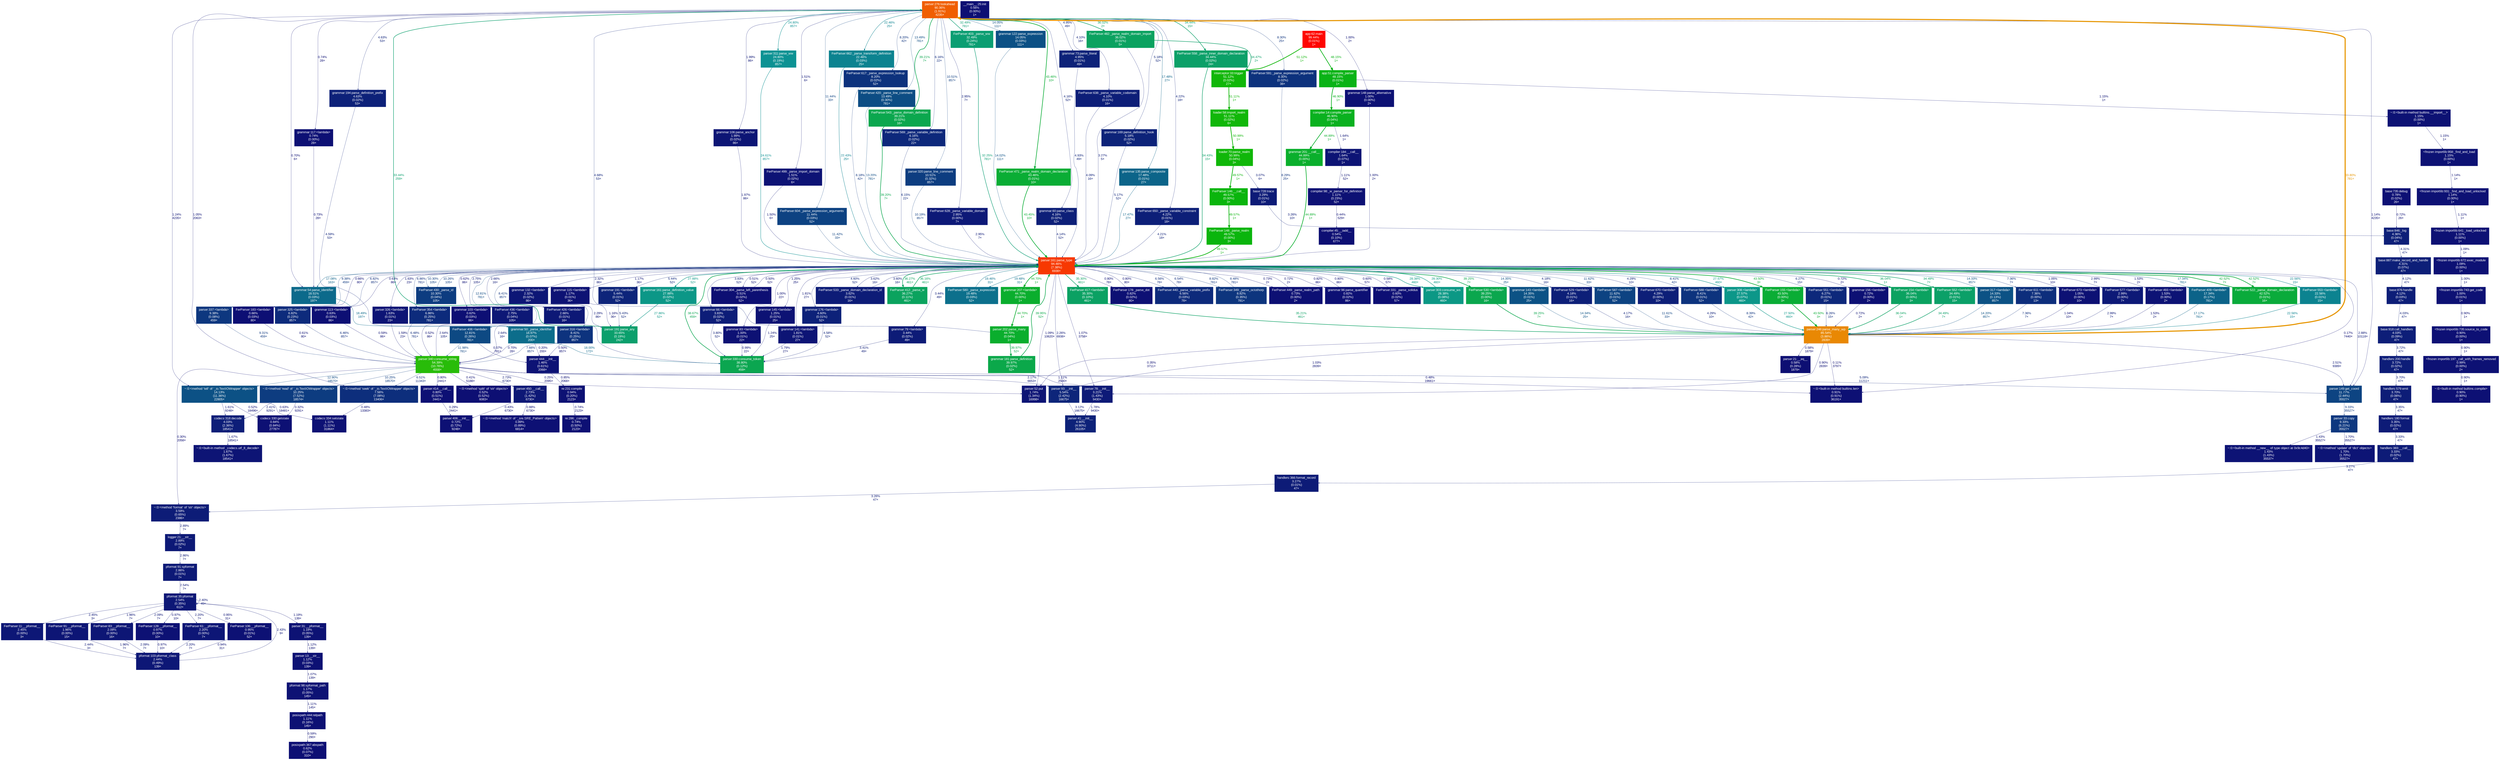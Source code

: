 digraph {
	graph [fontname=Arial, nodesep=0.125, ranksep=0.25];
	node [fontcolor=white, fontname=Arial, height=0, shape=box, style=filled, width=0];
	edge [fontname=Arial];
	13 [color="#f05e02", fontcolor="#ffffff", fontsize="10.00", label="parser:276:lookahead\n90.36%\n(1.91%)\n4235×", tooltip="/home/guillaume-taillon/git/carbonsteel/fer/py/fer/grammer/parser.py"];
	13 -> 22 [arrowsize="0.50", color="#0c9293", fontcolor="#0c9293", fontsize="10.00", label="24.80%\n857×", labeldistance="0.99", penwidth="0.99"];
	13 -> 53 [arrowsize="0.66", color="#0aad35", fontcolor="#0aad35", fontsize="10.00", label="43.46%\n10×", labeldistance="1.74", penwidth="1.74"];
	13 -> 57 [arrowsize="0.35", color="#0d1274", fontcolor="#0d1274", fontsize="10.00", label="1.24%\n4235×", labeldistance="0.50", penwidth="0.50"];
	13 -> 77 [arrowsize="0.35", color="#0d1f78", fontcolor="#0d1f78", fontsize="10.00", label="4.16%\n52×", labeldistance="0.50", penwidth="0.50"];
	13 -> 149 [arrowsize="0.35", color="#0d2279", fontcolor="#0d2279", fontsize="10.00", label="4.95%\n49×", labeldistance="0.50", penwidth="0.50"];
	13 -> 161 [arrowsize="0.35", color="#0d1e78", fontcolor="#0d1e78", fontsize="10.00", label="4.10%\n16×", labeldistance="0.50", penwidth="0.50"];
	13 -> 162 [arrowsize="0.35", color="#0d2179", fontcolor="#0d2179", fontsize="10.00", label="4.63%\n53×", labeldistance="0.50", penwidth="0.50"];
	13 -> 181 [arrowsize="0.35", color="#0d2379", fontcolor="#0d2379", fontsize="10.00", label="5.18%\n52×", labeldistance="0.50", penwidth="0.50"];
	13 -> 211 [arrowsize="0.35", color="#0d1074", fontcolor="#0d1074", fontsize="10.00", label="0.70%\n6×", labeldistance="0.50", penwidth="0.50"];
	13 -> 271 [arrowsize="0.42", color="#0c6489", fontcolor="#0c6489", fontsize="10.00", label="17.48%\n27×", labeldistance="0.70", penwidth="0.70"];
	13 -> 290 [arrowsize="0.35", color="#0d1f78", fontcolor="#0d1f78", fontsize="10.00", label="4.22%\n18×", labeldistance="0.50", penwidth="0.50"];
	13 -> 294 [arrowsize="0.59", color="#0ba068", fontcolor="#0ba068", fontsize="10.00", label="34.44%\n15×", labeldistance="1.38", penwidth="1.38"];
	13 -> 307 [arrowsize="0.35", color="#0d327d", fontcolor="#0d327d", fontsize="10.00", label="8.30%\n25×", labeldistance="0.50", penwidth="0.50"];
	13 -> 329 [arrowsize="0.35", color="#0d1174", fontcolor="#0d1174", fontsize="10.00", label="1.00%\n2×", labeldistance="0.50", penwidth="0.50"];
	13 -> 353 [arrowsize="0.35", color="#0d1575", fontcolor="#0d1575", fontsize="10.00", label="1.99%\n86×", labeldistance="0.50", penwidth="0.50"];
	13 -> 382 [arrowsize="0.35", color="#0d1174", fontcolor="#0d1174", fontsize="10.00", label="1.14%\n4235×", labeldistance="0.50", penwidth="0.50"];
	13 -> 393 [arrowsize="0.35", color="#0d1375", fontcolor="#0d1375", fontsize="10.00", label="1.51%\n6×", labeldistance="0.50", penwidth="0.50"];
	13 -> 397 [arrowsize="0.35", color="#0d1074", fontcolor="#0d1074", fontsize="10.00", label="0.74%\n28×", labeldistance="0.50", penwidth="0.50"];
	13 -> 398 [arrowsize="0.35", color="#0d4282", fontcolor="#0d4282", fontsize="10.00", label="11.44%\n33×", labeldistance="0.50", penwidth="0.50"];
	13 -> 435 [arrowsize="0.47", color="#0c8390", fontcolor="#0c8390", fontsize="10.00", label="22.46%\n25×", labeldistance="0.90", penwidth="0.90"];
	13 -> 463 [arrowsize="0.35", color="#0d327d", fontcolor="#0d327d", fontsize="10.00", label="8.20%\n42×", labeldistance="0.50", penwidth="0.50"];
	13 -> 466 [arrowsize="0.37", color="#0d4d84", fontcolor="#0d4d84", fontsize="10.00", label="13.49%\n781×", labeldistance="0.54", penwidth="0.54"];
	13 -> 468 [arrowsize="0.63", color="#0ba74e", fontcolor="#0ba74e", fontsize="10.00", label="39.21%\n7×", labeldistance="1.57", penwidth="1.57"];
	13 -> 476 [arrowsize="0.60", color="#0ba260", fontcolor="#0ba260", fontsize="10.00", label="36.02%\n2×", labeldistance="1.44", penwidth="1.44"];
	13 -> 478 [arrowsize="0.35", color="#0d287b", fontcolor="#0d287b", fontsize="10.00", label="6.16%\n22×", labeldistance="0.50", penwidth="0.50"];
	13 -> 480 [arrowsize="0.35", color="#0d3d80", fontcolor="#0d3d80", fontsize="10.00", label="10.51%\n857×", labeldistance="0.50", penwidth="0.50"];
	13 -> 481 [arrowsize="0.35", color="#0d1977", fontcolor="#0d1977", fontsize="10.00", label="2.95%\n7×", labeldistance="0.50", penwidth="0.50"];
	13 -> 484 [arrowsize="0.57", color="#0b9e72", fontcolor="#0b9e72", fontsize="10.00", label="32.49%\n781×", labeldistance="1.30", penwidth="1.30"];
	13 -> 485 [arrowsize="0.37", color="#0c5085", fontcolor="#0c5085", fontsize="10.00", label="14.05%\n111×", labeldistance="0.56", penwidth="0.56"];
	13 -> 491 [arrowsize="0.35", color="#0d1174", fontcolor="#0d1174", fontsize="10.00", label="1.05%\n2063×", labeldistance="0.50", penwidth="0.50"];
	14 [color="#e98803", fontcolor="#ffffff", fontsize="10.00", label="parser:246:parse_many_wp\n85.54%\n(3.86%)\n2839×", tooltip="/home/guillaume-taillon/git/carbonsteel/fer/py/fer/grammer/parser.py"];
	14 -> 13 [arrowsize="0.92", color="#e79704", fontcolor="#e79704", fontsize="10.00", label="83.80%\n781×", labeldistance="3.35", penwidth="3.35"];
	14 -> 245 [arrowsize="0.35", color="#0d0f73", fontcolor="#0d0f73", fontsize="10.00", label="0.58%\n1879×", labeldistance="0.50", penwidth="0.50"];
	14 -> 354 [arrowsize="0.35", color="#0d0e73", fontcolor="#0d0e73", fontsize="10.00", label="0.35%\n3711×", labeldistance="0.50", penwidth="0.50"];
	14 -> 382 [arrowsize="0.35", color="#0d1776", fontcolor="#0d1776", fontsize="10.00", label="2.51%\n9389×", labeldistance="0.50", penwidth="0.50"];
	14 -> 575 [arrowsize="0.35", color="#0d1074", fontcolor="#0d1074", fontsize="10.00", label="0.90%\n2839×", labeldistance="0.50", penwidth="0.50"];
	14 -> 582 [arrowsize="0.35", color="#0d1174", fontcolor="#0d1174", fontsize="10.00", label="1.03%\n2839×", labeldistance="0.50", penwidth="0.50"];
	14 -> 600 [arrowsize="0.35", color="#0d0d73", fontcolor="#0d0d73", fontsize="10.00", label="0.11%\n3797×", labeldistance="0.50", penwidth="0.50"];
	16 [color="#0b9f6c", fontcolor="#ffffff", fontsize="10.00", label="parser:191:parse_any\n33.65%\n(0.19%)\n242×", tooltip="/home/guillaume-taillon/git/carbonsteel/fer/py/fer/grammer/parser.py"];
	16 -> 13 [arrowsize="0.58", color="#0b9f6d", fontcolor="#0b9f6d", fontsize="10.00", label="33.44%\n259×", labeldistance="1.34", penwidth="1.34"];
	17 [color="#0aae2d", fontcolor="#ffffff", fontsize="10.00", label="parser:202:parse_many\n44.70%\n(0.04%)\n1×", tooltip="/home/guillaume-taillon/git/carbonsteel/fer/py/fer/grammer/parser.py"];
	17 -> 13 [arrowsize="0.35", color="#0d2179", fontcolor="#0d2179", fontsize="10.00", label="4.68%\n53×", labeldistance="0.50", penwidth="0.50"];
	17 -> 477 [arrowsize="0.63", color="#0ba84a", fontcolor="#0ba84a", fontsize="10.00", label="39.97%\n52×", labeldistance="1.60", penwidth="1.60"];
	21 [color="#f73801", fontcolor="#ffffff", fontsize="10.00", label="parser:161:parse_type\n94.46%\n(7.38%)\n6938×", tooltip="/home/guillaume-taillon/git/carbonsteel/fer/py/fer/grammer/parser.py"];
	21 -> 30 [arrowsize="0.35", color="#0d2b7c", fontcolor="#0d2b7c", fontsize="10.00", label="6.86%\n781×", labeldistance="0.50", penwidth="0.50"];
	21 -> 82 [arrowsize="0.35", color="#0d1f78", fontcolor="#0d1f78", fontsize="10.00", label="4.29%\n10×", labeldistance="0.50", penwidth="0.50"];
	21 -> 86 [arrowsize="0.65", color="#0aab3b", fontcolor="#0aab3b", fontsize="10.00", label="42.52%\n7×", labeldistance="1.70", penwidth="1.70"];
	21 -> 93 [arrowsize="0.35", color="#0d3c80", fontcolor="#0d3c80", fontsize="10.00", label="10.30%\n105×", labeldistance="0.50", penwidth="0.50"];
	21 -> 96 [arrowsize="0.35", color="#0d1f78", fontcolor="#0d1f78", fontsize="10.00", label="4.18%\n16×", labeldistance="0.50", penwidth="0.50"];
	21 -> 97 [arrowsize="0.67", color="#0aae2d", fontcolor="#0aae2d", fontsize="10.00", label="44.70%\n1×", labeldistance="1.79", penwidth="1.79"];
	21 -> 104 [arrowsize="0.35", color="#0d247a", fontcolor="#0d247a", fontsize="10.00", label="5.44%\n52×", labeldistance="0.50", penwidth="0.50"];
	21 -> 112 [arrowsize="0.35", color="#0d0f74", fontcolor="#0d0f74", fontsize="10.00", label="0.62%\n86×", labeldistance="0.50", penwidth="0.50"];
	21 -> 118 [arrowsize="0.35", color="#0d377f", fontcolor="#0d377f", fontsize="10.00", label="9.38%\n459×", labeldistance="0.50", penwidth="0.50"];
	21 -> 119 [arrowsize="0.35", color="#0d1475", fontcolor="#0d1475", fontsize="10.00", label="1.63%\n23×", labeldistance="0.50", penwidth="0.50"];
	21 -> 121 [arrowsize="0.35", color="#0d337e", fontcolor="#0d337e", fontsize="10.00", label="8.41%\n857×", labeldistance="0.50", penwidth="0.50"];
	21 -> 122 [arrowsize="0.35", color="#0d1876", fontcolor="#0d1876", fontsize="10.00", label="2.75%\n105×", labeldistance="0.50", penwidth="0.50"];
	21 -> 130 [arrowsize="0.35", color="#0d1876", fontcolor="#0d1876", fontsize="10.00", label="2.66%\n16×", labeldistance="0.50", penwidth="0.50"];
	21 -> 132 [arrowsize="0.36", color="#0d4983", fontcolor="#0d4983", fontsize="10.00", label="12.81%\n781×", labeldistance="0.51", penwidth="0.51"];
	21 -> 133 [arrowsize="0.35", color="#0d0f74", fontcolor="#0d0f74", fontsize="10.00", label="0.66%\n80×", labeldistance="0.50", penwidth="0.50"];
	21 -> 136 [arrowsize="0.35", color="#0d2b7c", fontcolor="#0d2b7c", fontsize="10.00", label="6.82%\n857×", labeldistance="0.50", penwidth="0.50"];
	21 -> 144 [arrowsize="0.35", color="#0d0f74", fontcolor="#0d0f74", fontsize="10.00", label="0.63%\n86×", labeldistance="0.50", penwidth="0.50"];
	21 -> 148 [arrowsize="0.35", color="#0d4382", fontcolor="#0d4382", fontsize="10.00", label="11.62%\n33×", labeldistance="0.50", penwidth="0.50"];
	21 -> 178 [arrowsize="0.53", color="#0c9787", fontcolor="#0c9787", fontsize="10.00", label="27.88%\n52×", labeldistance="1.12", penwidth="1.12"];
	21 -> 179 [arrowsize="0.35", color="#0d1676", fontcolor="#0d1676", fontsize="10.00", label="2.32%\n86×", labeldistance="0.50", penwidth="0.50"];
	21 -> 180 [arrowsize="0.35", color="#0d1274", fontcolor="#0d1274", fontsize="10.00", label="1.17%\n36×", labeldistance="0.50", penwidth="0.50"];
	21 -> 182 [arrowsize="0.35", color="#0d0f73", fontcolor="#0d0f73", fontsize="10.00", label="0.51%\n52×", labeldistance="0.50", penwidth="0.50"];
	21 -> 207 [arrowsize="0.35", color="#0d337e", fontcolor="#0d337e", fontsize="10.00", label="8.41%\n42×", labeldistance="0.50", penwidth="0.50"];
	21 -> 211 [arrowsize="0.41", color="#0c6189", fontcolor="#0c6189", fontsize="10.00", label="17.08%\n163×", labeldistance="0.68", penwidth="0.68"];
	21 -> 219 [arrowsize="0.53", color="#0c9789", fontcolor="#0c9789", fontsize="10.00", label="27.57%\n460×", labeldistance="1.10", penwidth="1.10"];
	21 -> 232 [arrowsize="0.66", color="#0aad35", fontcolor="#0aad35", fontsize="10.00", label="43.50%\n3×", labeldistance="1.74", penwidth="1.74"];
	21 -> 269 [arrowsize="0.35", color="#0d287b", fontcolor="#0d287b", fontsize="10.00", label="6.27%\n15×", labeldistance="0.50", penwidth="0.50"];
	21 -> 270 [arrowsize="0.35", color="#0d1c77", fontcolor="#0d1c77", fontsize="10.00", label="3.62%\n16×", labeldistance="0.50", penwidth="0.50"];
	21 -> 286 [arrowsize="0.60", color="#0ba35e", fontcolor="#0ba35e", fontsize="10.00", label="36.27%\n461×", labeldistance="1.45", penwidth="1.45"];
	21 -> 324 [arrowsize="0.35", color="#0d1074", fontcolor="#0d1074", fontsize="10.00", label="0.72%\n2×", labeldistance="0.50", penwidth="0.50"];
	21 -> 340 [arrowsize="0.60", color="#0ba260", fontcolor="#0ba260", fontsize="10.00", label="36.04%\n1×", labeldistance="1.44", penwidth="1.44"];
	21 -> 354 [arrowsize="0.35", color="#0d1174", fontcolor="#0d1174", fontsize="10.00", label="1.09%\n10620×", labeldistance="0.50", penwidth="0.50"];
	21 -> 356 [arrowsize="0.35", color="#0d1174", fontcolor="#0d1174", fontsize="10.00", label="1.00%\n22×", labeldistance="0.50", penwidth="0.50"];
	21 -> 362 [arrowsize="0.44", color="#0c708c", fontcolor="#0c708c", fontsize="10.00", label="19.48%\n31×", labeldistance="0.78", penwidth="0.78"];
	21 -> 363 [arrowsize="0.59", color="#0ba068", fontcolor="#0ba068", fontsize="10.00", label="34.49%\n7×", labeldistance="1.38", penwidth="1.38"];
	21 -> 365 [arrowsize="0.35", color="#0d1274", fontcolor="#0d1274", fontsize="10.00", label="1.25%\n25×", labeldistance="0.50", penwidth="0.50"];
	21 -> 382 [arrowsize="0.35", color="#0d1976", fontcolor="#0d1976", fontsize="10.00", label="2.88%\n10118×", labeldistance="0.50", penwidth="0.50"];
	21 -> 409 [arrowsize="0.38", color="#0c5285", fontcolor="#0c5285", fontsize="10.00", label="14.33%\n857×", labeldistance="0.57", penwidth="0.57"];
	21 -> 423 [arrowsize="0.35", color="#0d1475", fontcolor="#0d1475", fontsize="10.00", label="1.81%\n27×", labeldistance="0.50", penwidth="0.50"];
	21 -> 424 [arrowsize="0.35", color="#0d2179", fontcolor="#0d2179", fontsize="10.00", label="4.60%\n52×", labeldistance="0.50", penwidth="0.50"];
	21 -> 425 [arrowsize="0.35", color="#0d1b77", fontcolor="#0d1b77", fontsize="10.00", label="3.44%\n49×", labeldistance="0.50", penwidth="0.50"];
	21 -> 426 [arrowsize="0.35", color="#0d1d78", fontcolor="#0d1d78", fontsize="10.00", label="3.83%\n52×", labeldistance="0.50", penwidth="0.50"];
	21 -> 434 [arrowsize="0.35", color="#0d1074", fontcolor="#0d1074", fontsize="10.00", label="0.80%\n78×", labeldistance="0.50", penwidth="0.50"];
	21 -> 469 [arrowsize="0.35", color="#0d2a7b", fontcolor="#0d2a7b", fontsize="10.00", label="6.56%\n78×", labeldistance="0.50", penwidth="0.50"];
	21 -> 471 [arrowsize="0.35", color="#0d357e", fontcolor="#0d357e", fontsize="10.00", label="8.82%\n781×", labeldistance="0.50", penwidth="0.50"];
	21 -> 472 [arrowsize="0.35", color="#0d1074", fontcolor="#0d1074", fontsize="10.00", label="0.73%\n2×", labeldistance="0.50", penwidth="0.50"];
	21 -> 473 [arrowsize="0.35", color="#0d1074", fontcolor="#0d1074", fontsize="10.00", label="0.82%\n86×", labeldistance="0.50", penwidth="0.50"];
	21 -> 475 [arrowsize="0.35", color="#0d0f74", fontcolor="#0d0f74", fontsize="10.00", label="0.60%\n57×", labeldistance="0.50", penwidth="0.50"];
	21 -> 482 [arrowsize="0.53", color="#0c9885", fontcolor="#0c9885", fontsize="10.00", label="28.38%\n460×", labeldistance="1.14", penwidth="1.14"];
	21 -> 498 [arrowsize="0.35", color="#0d2e7c", fontcolor="#0d2e7c", fontsize="10.00", label="7.36%\n7×", labeldistance="0.50", penwidth="0.50"];
	21 -> 503 [arrowsize="0.35", color="#0d1174", fontcolor="#0d1174", fontsize="10.00", label="1.05%\n10×", labeldistance="0.50", penwidth="0.50"];
	21 -> 517 [arrowsize="0.35", color="#0d1977", fontcolor="#0d1977", fontsize="10.00", label="2.99%\n7×", labeldistance="0.50", penwidth="0.50"];
	21 -> 530 [arrowsize="0.35", color="#0d1375", fontcolor="#0d1375", fontsize="10.00", label="1.53%\n2×", labeldistance="0.50", penwidth="0.50"];
	21 -> 548 [arrowsize="0.42", color="#0c6389", fontcolor="#0c6389", fontsize="10.00", label="17.34%\n781×", labeldistance="0.69", penwidth="0.69"];
	21 -> 552 [arrowsize="0.47", color="#0c8390", fontcolor="#0c8390", fontsize="10.00", label="22.56%\n15×", labeldistance="0.90", penwidth="0.90"];
	21 -> 571 [arrowsize="0.59", color="#0ba163", fontcolor="#0ba163", fontsize="10.00", label="35.30%\n461×", labeldistance="1.41", penwidth="1.41"];
	21 -> 573 [arrowsize="0.63", color="#0ba74e", fontcolor="#0ba74e", fontsize="10.00", label="39.25%\n7×", labeldistance="1.57", penwidth="1.57"];
	21 -> 574 [arrowsize="0.38", color="#0c5285", fontcolor="#0c5285", fontsize="10.00", label="14.35%\n25×", labeldistance="0.57", penwidth="0.57"];
	21 -> 575 [arrowsize="0.35", color="#0d1174", fontcolor="#0d1174", fontsize="10.00", label="1.07%\n3758×", labeldistance="0.50", penwidth="0.50"];
	21 -> 582 [arrowsize="0.35", color="#0d1676", fontcolor="#0d1676", fontsize="10.00", label="2.26%\n6938×", labeldistance="0.50", penwidth="0.50"];
	21 -> 600 [arrowsize="0.35", color="#0d0d73", fontcolor="#0d0d73", fontsize="10.00", label="0.17%\n7440×", labeldistance="0.50", penwidth="0.50"];
	22 [color="#0c9293", fontcolor="#ffffff", fontsize="10.00", label="parser:311:parse_ww\n24.80%\n(0.19%)\n857×", tooltip="/home/guillaume-taillon/git/carbonsteel/fer/py/fer/grammer/parser.py"];
	22 -> 21 [arrowsize="0.50", color="#0c9193", fontcolor="#0c9193", fontsize="10.00", label="24.61%\n857×", labeldistance="0.98", penwidth="0.98"];
	30 [color="#0d2b7c", fontcolor="#ffffff", fontsize="10.00", label="FerParser:354:<lambda>\n6.86%\n(0.25%)\n781×", tooltip="/home/guillaume-taillon/git/carbonsteel/fer/py/FerParser.py"];
	30 -> 58 [arrowsize="0.35", color="#0d297b", fontcolor="#0d297b", fontsize="10.00", label="6.48%\n781×", labeldistance="0.50", penwidth="0.50"];
	36 [color="#fe0600", fontcolor="#ffffff", fontsize="10.00", label="app:62:main\n99.44%\n(0.01%)\n1×", tooltip="/home/guillaume-taillon/git/carbonsteel/fer/py/fer/compiler/app.py"];
	36 -> 240 [arrowsize="0.69", color="#0ab316", fontcolor="#0ab316", fontsize="10.00", label="48.15%\n1×", labeldistance="1.93", penwidth="1.93"];
	36 -> 411 [arrowsize="0.71", color="#11b709", fontcolor="#11b709", fontsize="10.00", label="51.12%\n1×", labeldistance="2.04", penwidth="2.04"];
	40 [color="#0d1174", fontcolor="#ffffff", fontsize="10.00", label="<frozen importlib:931:_find_and_load_unlocked\n1.14%\n(0.00%)\n1×", tooltip="<frozen importlib._bootstrap>"];
	40 -> 46 [arrowsize="0.35", color="#0d1174", fontcolor="#0d1174", fontsize="10.00", label="1.11%\n1×", labeldistance="0.50", penwidth="0.50"];
	41 [color="#0d1274", fontcolor="#ffffff", fontsize="10.00", label="<frozen importlib:958:_find_and_load\n1.15%\n(0.00%)\n1×", tooltip="<frozen importlib._bootstrap>"];
	41 -> 40 [arrowsize="0.35", color="#0d1174", fontcolor="#0d1174", fontsize="10.00", label="1.14%\n1×", labeldistance="0.50", penwidth="0.50"];
	46 [color="#0d1174", fontcolor="#ffffff", fontsize="10.00", label="<frozen importlib:641:_load_unlocked\n1.11%\n(0.00%)\n1×", tooltip="<frozen importlib._bootstrap>"];
	46 -> 343 [arrowsize="0.35", color="#0d1174", fontcolor="#0d1174", fontsize="10.00", label="1.09%\n1×", labeldistance="0.50", penwidth="0.50"];
	53 [color="#0aad35", fontcolor="#ffffff", fontsize="10.00", label="FerParser:471:_parse_realm_domain_declaration\n43.46%\n(0.01%)\n10×", tooltip="/home/guillaume-taillon/git/carbonsteel/fer/py/FerParser.py"];
	53 -> 21 [arrowsize="0.66", color="#0aad35", fontcolor="#0aad35", fontsize="10.00", label="43.45%\n10×", labeldistance="1.74", penwidth="1.74"];
	57 [color="#0c5185", fontcolor="#ffffff", fontsize="10.00", label="~:0:<method 'tell' of '_io.TextIOWrapper' objects>\n14.13%\n(11.36%)\n22805×", tooltip="~"];
	57 -> 528 [arrowsize="0.35", color="#0d1375", fontcolor="#0d1375", fontsize="10.00", label="1.61%\n9248×", labeldistance="0.50", penwidth="0.50"];
	57 -> 550 [arrowsize="0.35", color="#0d0f74", fontcolor="#0d0f74", fontsize="10.00", label="0.63%\n18481×", labeldistance="0.50", penwidth="0.50"];
	57 -> 598 [arrowsize="0.35", color="#0d0f73", fontcolor="#0d0f73", fontsize="10.00", label="0.52%\n18496×", labeldistance="0.50", penwidth="0.50"];
	58 [color="#28bc09", fontcolor="#ffffff", fontsize="10.00", label="parser:340:consume_string\n54.39%\n(10.76%)\n4558×", tooltip="/home/guillaume-taillon/git/carbonsteel/fer/py/fer/grammer/parser.py"];
	58 -> 57 [arrowsize="0.36", color="#0d4a83", fontcolor="#0d4a83", fontsize="10.00", label="12.90%\n18570×", labeldistance="0.52", penwidth="0.52"];
	58 -> 249 [arrowsize="0.35", color="#0d0e73", fontcolor="#0d0e73", fontsize="10.00", label="0.30%\n2058×", labeldistance="0.50", penwidth="0.50"];
	58 -> 279 [arrowsize="0.35", color="#0d1074", fontcolor="#0d1074", fontsize="10.00", label="0.80%\n2441×", labeldistance="0.50", penwidth="0.50"];
	58 -> 293 [arrowsize="0.35", color="#0d3c80", fontcolor="#0d3c80", fontsize="10.00", label="10.25%\n18570×", labeldistance="0.50", penwidth="0.50"];
	58 -> 354 [arrowsize="0.35", color="#0d0e73", fontcolor="#0d0e73", fontsize="10.00", label="0.25%\n2095×", labeldistance="0.50", penwidth="0.50"];
	58 -> 382 [arrowsize="0.35", color="#0d2379", fontcolor="#0d2379", fontsize="10.00", label="5.09%\n11211×", labeldistance="0.50", penwidth="0.50"];
	58 -> 491 [arrowsize="0.35", color="#0d297b", fontcolor="#0d297b", fontsize="10.00", label="6.51%\n11343×", labeldistance="0.50", penwidth="0.50"];
	58 -> 516 [arrowsize="0.35", color="#0d0e73", fontcolor="#0d0e73", fontsize="10.00", label="0.41%\n5188×", labeldistance="0.50", penwidth="0.50"];
	58 -> 569 [arrowsize="0.35", color="#0d1876", fontcolor="#0d1876", fontsize="10.00", label="2.73%\n6730×", labeldistance="0.50", penwidth="0.50"];
	58 -> 575 [arrowsize="0.35", color="#0d1174", fontcolor="#0d1174", fontsize="10.00", label="1.11%\n2500×", labeldistance="0.50", penwidth="0.50"];
	58 -> 582 [arrowsize="0.35", color="#0d1676", fontcolor="#0d1676", fontsize="10.00", label="2.17%\n6653×", labeldistance="0.50", penwidth="0.50"];
	58 -> 600 [arrowsize="0.35", color="#0d0f73", fontcolor="#0d0f73", fontsize="10.00", label="0.48%\n19661×", labeldistance="0.50", penwidth="0.50"];
	61 [color="#0d1e78", fontcolor="#ffffff", fontsize="10.00", label="base:918:call_handlers\n4.03%\n(0.09%)\n47×", tooltip="/usr/local/lib/python3.6/dist-packages/logbook/base.py"];
	61 -> 295 [arrowsize="0.35", color="#0d1d78", fontcolor="#0d1d78", fontsize="10.00", label="3.72%\n47×", labeldistance="0.50", penwidth="0.50"];
	62 [color="#0d1e78", fontcolor="#ffffff", fontsize="10.00", label="base:876:handle\n4.12%\n(0.03%)\n47×", tooltip="/usr/local/lib/python3.6/dist-packages/logbook/base.py"];
	62 -> 61 [arrowsize="0.35", color="#0d1e78", fontcolor="#0d1e78", fontsize="10.00", label="4.03%\n47×", labeldistance="0.50", penwidth="0.50"];
	75 [color="#0ab50d", fontcolor="#ffffff", fontsize="10.00", label="FerParser:148:_parse_realm\n49.57%\n(0.00%)\n3×", tooltip="/home/guillaume-taillon/git/carbonsteel/fer/py/FerParser.py"];
	75 -> 21 [arrowsize="0.70", color="#0ab50d", fontcolor="#0ab50d", fontsize="10.00", label="49.57%\n1×", labeldistance="1.98", penwidth="1.98"];
	76 [color="#0ab50d", fontcolor="#ffffff", fontsize="10.00", label="FerParser:146:__call__\n49.57%\n(0.00%)\n3×", tooltip="/home/guillaume-taillon/git/carbonsteel/fer/py/FerParser.py"];
	76 -> 75 [arrowsize="0.70", color="#0ab50d", fontcolor="#0ab50d", fontsize="10.00", label="49.57%\n1×", labeldistance="1.98", penwidth="1.98"];
	77 [color="#0d1f78", fontcolor="#ffffff", fontsize="10.00", label="grammar:60:parse_class\n4.16%\n(0.02%)\n52×", tooltip="/home/guillaume-taillon/git/carbonsteel/fer/py/fer/grammer/grammar.py"];
	77 -> 21 [arrowsize="0.35", color="#0d1f78", fontcolor="#0d1f78", fontsize="10.00", label="4.14%\n52×", labeldistance="0.50", penwidth="0.50"];
	82 [color="#0d1f78", fontcolor="#ffffff", fontsize="10.00", label="FerParser:670:<lambda>\n4.29%\n(0.00%)\n10×", tooltip="/home/guillaume-taillon/git/carbonsteel/fer/py/FerParser.py"];
	82 -> 14 [arrowsize="0.35", color="#0d1f78", fontcolor="#0d1f78", fontsize="10.00", label="4.29%\n10×", labeldistance="0.50", penwidth="0.50"];
	84 [color="#0d1d77", fontcolor="#ffffff", fontsize="10.00", label="handlers:579:emit\n3.70%\n(0.06%)\n47×", tooltip="/usr/local/lib/python3.6/dist-packages/logbook/handlers.py"];
	84 -> 303 [arrowsize="0.35", color="#0d1b77", fontcolor="#0d1b77", fontsize="10.00", label="3.35%\n47×", labeldistance="0.50", penwidth="0.50"];
	86 [color="#0aab3b", fontcolor="#ffffff", fontsize="10.00", label="FerParser:522:_parse_domain_declaration\n42.52%\n(0.01%)\n16×", tooltip="/home/guillaume-taillon/git/carbonsteel/fer/py/FerParser.py"];
	86 -> 21 [arrowsize="0.65", color="#0aab3b", fontcolor="#0aab3b", fontsize="10.00", label="42.52%\n7×", labeldistance="1.70", penwidth="1.70"];
	93 [color="#0d3c80", fontcolor="#ffffff", fontsize="10.00", label="FerParser:430:_parse_id\n10.30%\n(0.04%)\n105×", tooltip="/home/guillaume-taillon/git/carbonsteel/fer/py/FerParser.py"];
	93 -> 21 [arrowsize="0.35", color="#0d3c80", fontcolor="#0d3c80", fontsize="10.00", label="10.26%\n105×", labeldistance="0.50", penwidth="0.50"];
	96 [color="#0d1f78", fontcolor="#ffffff", fontsize="10.00", label="FerParser:529:<lambda>\n4.18%\n(0.01%)\n16×", tooltip="/home/guillaume-taillon/git/carbonsteel/fer/py/FerParser.py"];
	96 -> 14 [arrowsize="0.35", color="#0d1f78", fontcolor="#0d1f78", fontsize="10.00", label="4.17%\n16×", labeldistance="0.50", penwidth="0.50"];
	97 [color="#0aae2d", fontcolor="#ffffff", fontsize="10.00", label="grammar:207:<lambda>\n44.70%\n(0.00%)\n1×", tooltip="/home/guillaume-taillon/git/carbonsteel/fer/py/fer/grammer/grammar.py"];
	97 -> 17 [arrowsize="0.67", color="#0aae2d", fontcolor="#0aae2d", fontsize="10.00", label="44.70%\n1×", labeldistance="1.79", penwidth="1.79"];
	103 [color="#10b709", fontcolor="#ffffff", fontsize="10.00", label="loader:70:parse_realm\n50.99%\n(0.04%)\n3×", tooltip="/home/guillaume-taillon/git/carbonsteel/fer/py/fer/compiler/psrhook/loader.py"];
	103 -> 76 [arrowsize="0.70", color="#0ab50d", fontcolor="#0ab50d", fontsize="10.00", label="49.57%\n1×", labeldistance="1.98", penwidth="1.98"];
	103 -> 369 [arrowsize="0.35", color="#0d1a77", fontcolor="#0d1a77", fontsize="10.00", label="3.07%\n6×", labeldistance="0.50", penwidth="0.50"];
	104 [color="#0d247a", fontcolor="#ffffff", fontsize="10.00", label="grammar:191:<lambda>\n5.44%\n(0.01%)\n52×", tooltip="/home/guillaume-taillon/git/carbonsteel/fer/py/fer/grammer/grammar.py"];
	104 -> 16 [arrowsize="0.35", color="#0d247a", fontcolor="#0d247a", fontsize="10.00", label="5.43%\n52×", labeldistance="0.50", penwidth="0.50"];
	112 [color="#0d0f74", fontcolor="#ffffff", fontsize="10.00", label="grammar:103:<lambda>\n0.62%\n(0.03%)\n86×", tooltip="/home/guillaume-taillon/git/carbonsteel/fer/py/fer/grammer/grammar.py"];
	112 -> 58 [arrowsize="0.35", color="#0d0f73", fontcolor="#0d0f73", fontsize="10.00", label="0.52%\n86×", labeldistance="0.50", penwidth="0.50"];
	114 [color="#0d1174", fontcolor="#ffffff", fontsize="10.00", label="<frozen importlib:197:_call_with_frames_removed\n0.99%\n(0.00%)\n2×", tooltip="<frozen importlib._bootstrap>"];
	114 -> 584 [arrowsize="0.35", color="#0d1074", fontcolor="#0d1074", fontsize="10.00", label="0.90%\n1×", labeldistance="0.50", penwidth="0.50"];
	117 [color="#0d1776", fontcolor="#ffffff", fontsize="10.00", label="pformat:35:pformat\n2.54%\n(0.35%)\n612×", tooltip="/home/guillaume-taillon/git/carbonsteel/fer/py/fer/ferutil/pformat.py"];
	117 -> 117 [arrowsize="0.35", color="#0d1776", fontcolor="#0d1776", fontsize="10.00", label="2.40%\n49×", labeldistance="0.50", penwidth="0.50"];
	117 -> 212 [arrowsize="0.35", color="#0d1174", fontcolor="#0d1174", fontsize="10.00", label="0.95%\n31×", labeldistance="0.50", penwidth="0.50"];
	117 -> 226 [arrowsize="0.35", color="#0d1776", fontcolor="#0d1776", fontsize="10.00", label="2.45%\n3×", labeldistance="0.50", penwidth="0.50"];
	117 -> 333 [arrowsize="0.35", color="#0d1575", fontcolor="#0d1575", fontsize="10.00", label="1.96%\n7×", labeldistance="0.50", penwidth="0.50"];
	117 -> 438 [arrowsize="0.35", color="#0d1675", fontcolor="#0d1675", fontsize="10.00", label="2.09%\n7×", labeldistance="0.50", penwidth="0.50"];
	117 -> 440 [arrowsize="0.35", color="#0d1174", fontcolor="#0d1174", fontsize="10.00", label="0.97%\n10×", labeldistance="0.50", penwidth="0.50"];
	117 -> 441 [arrowsize="0.35", color="#0d1676", fontcolor="#0d1676", fontsize="10.00", label="2.20%\n7×", labeldistance="0.50", penwidth="0.50"];
	117 -> 512 [arrowsize="0.35", color="#0d1274", fontcolor="#0d1274", fontsize="10.00", label="1.19%\n139×", labeldistance="0.50", penwidth="0.50"];
	118 [color="#0d377f", fontcolor="#ffffff", fontsize="10.00", label="parser:337:<lambda>\n9.38%\n(0.08%)\n459×", tooltip="/home/guillaume-taillon/git/carbonsteel/fer/py/fer/grammer/parser.py"];
	118 -> 58 [arrowsize="0.35", color="#0d377f", fontcolor="#0d377f", fontsize="10.00", label="9.31%\n459×", labeldistance="0.50", penwidth="0.50"];
	119 [color="#0d1475", fontcolor="#ffffff", fontsize="10.00", label="parser:326:<lambda>\n1.63%\n(0.01%)\n23×", tooltip="/home/guillaume-taillon/git/carbonsteel/fer/py/fer/grammer/parser.py"];
	119 -> 58 [arrowsize="0.35", color="#0d1375", fontcolor="#0d1375", fontsize="10.00", label="1.59%\n23×", labeldistance="0.50", penwidth="0.50"];
	121 [color="#0d337e", fontcolor="#ffffff", fontsize="10.00", label="parser:316:<lambda>\n8.41%\n(0.25%)\n857×", tooltip="/home/guillaume-taillon/git/carbonsteel/fer/py/fer/grammer/parser.py"];
	121 -> 58 [arrowsize="0.35", color="#0d2f7d", fontcolor="#0d2f7d", fontsize="10.00", label="7.66%\n857×", labeldistance="0.50", penwidth="0.50"];
	121 -> 283 [arrowsize="0.35", color="#0d0f73", fontcolor="#0d0f73", fontsize="10.00", label="0.50%\n857×", labeldistance="0.50", penwidth="0.50"];
	122 [color="#0d1876", fontcolor="#ffffff", fontsize="10.00", label="FerParser:436:<lambda>\n2.75%\n(0.04%)\n105×", tooltip="/home/guillaume-taillon/git/carbonsteel/fer/py/FerParser.py"];
	122 -> 58 [arrowsize="0.35", color="#0d1876", fontcolor="#0d1876", fontsize="10.00", label="2.64%\n105×", labeldistance="0.50", penwidth="0.50"];
	130 [color="#0d1876", fontcolor="#ffffff", fontsize="10.00", label="FerParser:426:<lambda>\n2.66%\n(0.01%)\n16×", tooltip="/home/guillaume-taillon/git/carbonsteel/fer/py/FerParser.py"];
	130 -> 58 [arrowsize="0.35", color="#0d1876", fontcolor="#0d1876", fontsize="10.00", label="2.64%\n16×", labeldistance="0.50", penwidth="0.50"];
	131 [color="#0c6d8b", fontcolor="#ffffff", fontsize="10.00", label="grammar:50:_parse_identifier\n18.97%\n(0.07%)\n200×", tooltip="/home/guillaume-taillon/git/carbonsteel/fer/py/fer/grammer/grammar.py"];
	131 -> 58 [arrowsize="0.35", color="#0d1074", fontcolor="#0d1074", fontsize="10.00", label="0.70%\n28×", labeldistance="0.50", penwidth="0.50"];
	131 -> 283 [arrowsize="0.35", color="#0d0e73", fontcolor="#0d0e73", fontsize="10.00", label="0.20%\n200×", labeldistance="0.50", penwidth="0.50"];
	131 -> 422 [arrowsize="0.42", color="#0c678a", fontcolor="#0c678a", fontsize="10.00", label="18.00%\n172×", labeldistance="0.72", penwidth="0.72"];
	132 [color="#0d4983", fontcolor="#ffffff", fontsize="10.00", label="FerParser:408:<lambda>\n12.81%\n(0.26%)\n781×", tooltip="/home/guillaume-taillon/git/carbonsteel/fer/py/FerParser.py"];
	132 -> 58 [arrowsize="0.35", color="#0d4582", fontcolor="#0d4582", fontsize="10.00", label="11.98%\n781×", labeldistance="0.50", penwidth="0.50"];
	132 -> 283 [arrowsize="0.35", color="#0d0f73", fontcolor="#0d0f73", fontsize="10.00", label="0.57%\n781×", labeldistance="0.50", penwidth="0.50"];
	133 [color="#0d0f74", fontcolor="#ffffff", fontsize="10.00", label="FerParser:183:<lambda>\n0.66%\n(0.03%)\n80×", tooltip="/home/guillaume-taillon/git/carbonsteel/fer/py/FerParser.py"];
	133 -> 58 [arrowsize="0.35", color="#0d0f74", fontcolor="#0d0f74", fontsize="10.00", label="0.61%\n80×", labeldistance="0.50", penwidth="0.50"];
	136 [color="#0d2b7c", fontcolor="#ffffff", fontsize="10.00", label="parser:325:<lambda>\n6.82%\n(0.23%)\n857×", tooltip="/home/guillaume-taillon/git/carbonsteel/fer/py/fer/grammer/parser.py"];
	136 -> 58 [arrowsize="0.35", color="#0d297b", fontcolor="#0d297b", fontsize="10.00", label="6.46%\n857×", labeldistance="0.50", penwidth="0.50"];
	144 [color="#0d0f74", fontcolor="#ffffff", fontsize="10.00", label="grammar:113:<lambda>\n0.63%\n(0.03%)\n86×", tooltip="/home/guillaume-taillon/git/carbonsteel/fer/py/fer/grammer/grammar.py"];
	144 -> 58 [arrowsize="0.35", color="#0d0f74", fontcolor="#0d0f74", fontsize="10.00", label="0.59%\n86×", labeldistance="0.50", penwidth="0.50"];
	148 [color="#0d4382", fontcolor="#ffffff", fontsize="10.00", label="FerParser:587:<lambda>\n11.62%\n(0.01%)\n52×", tooltip="/home/guillaume-taillon/git/carbonsteel/fer/py/FerParser.py"];
	148 -> 14 [arrowsize="0.35", color="#0d4382", fontcolor="#0d4382", fontsize="10.00", label="11.61%\n33×", labeldistance="0.50", penwidth="0.50"];
	149 [color="#0d2279", fontcolor="#ffffff", fontsize="10.00", label="grammar:73:parse_literal\n4.95%\n(0.01%)\n49×", tooltip="/home/guillaume-taillon/git/carbonsteel/fer/py/fer/grammer/grammar.py"];
	149 -> 21 [arrowsize="0.35", color="#0d2279", fontcolor="#0d2279", fontsize="10.00", label="4.93%\n49×", labeldistance="0.50", penwidth="0.50"];
	156 [color="#0d0f74", fontcolor="#ffffff", fontsize="10.00", label="posixpath:367:abspath\n0.62%\n(0.07%)\n310×", tooltip="/usr/lib/python3.6/posixpath.py"];
	158 [color="#0d1174", fontcolor="#ffffff", fontsize="10.00", label="posixpath:444:relpath\n1.11%\n(0.16%)\n145×", tooltip="/usr/lib/python3.6/posixpath.py"];
	158 -> 156 [arrowsize="0.35", color="#0d0f73", fontcolor="#0d0f73", fontsize="10.00", label="0.59%\n290×", labeldistance="0.50", penwidth="0.50"];
	161 [color="#0d1e78", fontcolor="#ffffff", fontsize="10.00", label="FerParser:638:_parse_variable_codomain\n4.10%\n(0.01%)\n16×", tooltip="/home/guillaume-taillon/git/carbonsteel/fer/py/FerParser.py"];
	161 -> 21 [arrowsize="0.35", color="#0d1e78", fontcolor="#0d1e78", fontsize="10.00", label="4.09%\n16×", labeldistance="0.50", penwidth="0.50"];
	162 [color="#0d2179", fontcolor="#ffffff", fontsize="10.00", label="grammar:194:parse_definition_prefix\n4.63%\n(0.02%)\n53×", tooltip="/home/guillaume-taillon/git/carbonsteel/fer/py/fer/grammer/grammar.py"];
	162 -> 422 [arrowsize="0.35", color="#0d2179", fontcolor="#0d2179", fontsize="10.00", label="4.59%\n53×", labeldistance="0.50", penwidth="0.50"];
	166 [color="#0d0f73", fontcolor="#ffffff", fontsize="10.00", label="compiler:45:__iadd__\n0.54%\n(0.10%)\n677×", tooltip="/home/guillaume-taillon/git/carbonsteel/fer/py/fer/grammer/compiler.py"];
	167 [color="#0d1174", fontcolor="#ffffff", fontsize="10.00", label="compiler:98:_w_parser_for_definition\n1.11%\n(0.23%)\n52×", tooltip="/home/guillaume-taillon/git/carbonsteel/fer/py/fer/grammer/compiler.py"];
	167 -> 166 [arrowsize="0.35", color="#0d0f73", fontcolor="#0d0f73", fontsize="10.00", label="0.44%\n529×", labeldistance="0.50", penwidth="0.50"];
	169 [color="#0d1475", fontcolor="#ffffff", fontsize="10.00", label="compiler:184:__call__\n1.64%\n(0.07%)\n1×", tooltip="/home/guillaume-taillon/git/carbonsteel/fer/py/fer/grammer/compiler.py"];
	169 -> 167 [arrowsize="0.35", color="#0d1174", fontcolor="#0d1174", fontsize="10.00", label="1.11%\n52×", labeldistance="0.50", penwidth="0.50"];
	178 [color="#0c9787", fontcolor="#ffffff", fontsize="10.00", label="grammar:161:parse_definition_value\n27.88%\n(0.02%)\n52×", tooltip="/home/guillaume-taillon/git/carbonsteel/fer/py/fer/grammer/grammar.py"];
	178 -> 16 [arrowsize="0.53", color="#0c9787", fontcolor="#0c9787", fontsize="10.00", label="27.86%\n52×", labeldistance="1.11", penwidth="1.11"];
	179 [color="#0d1676", fontcolor="#ffffff", fontsize="10.00", label="grammar:132:<lambda>\n2.32%\n(0.02%)\n86×", tooltip="/home/guillaume-taillon/git/carbonsteel/fer/py/fer/grammer/grammar.py"];
	179 -> 16 [arrowsize="0.35", color="#0d1676", fontcolor="#0d1676", fontsize="10.00", label="2.29%\n86×", labeldistance="0.50", penwidth="0.50"];
	180 [color="#0d1274", fontcolor="#ffffff", fontsize="10.00", label="grammar:115:<lambda>\n1.17%\n(0.01%)\n36×", tooltip="/home/guillaume-taillon/git/carbonsteel/fer/py/fer/grammer/grammar.py"];
	180 -> 16 [arrowsize="0.35", color="#0d1274", fontcolor="#0d1274", fontsize="10.00", label="1.16%\n36×", labeldistance="0.50", penwidth="0.50"];
	181 [color="#0d2379", fontcolor="#ffffff", fontsize="10.00", label="grammar:169:parse_definition_hook\n5.18%\n(0.02%)\n52×", tooltip="/home/guillaume-taillon/git/carbonsteel/fer/py/fer/grammer/grammar.py"];
	181 -> 21 [arrowsize="0.35", color="#0d2379", fontcolor="#0d2379", fontsize="10.00", label="5.17%\n52×", labeldistance="0.50", penwidth="0.50"];
	182 [color="#0d0f73", fontcolor="#ffffff", fontsize="10.00", label="FerParser:304:_parse_left_parenthesis\n0.51%\n(0.02%)\n52×", tooltip="/home/guillaume-taillon/git/carbonsteel/fer/py/FerParser.py"];
	182 -> 21 [arrowsize="0.35", color="#0d0f73", fontcolor="#0d0f73", fontsize="10.00", label="0.50%\n52×", labeldistance="0.50", penwidth="0.50"];
	184 [color="#0d1074", fontcolor="#ffffff", fontsize="10.00", label="re:286:_compile\n0.74%\n(0.50%)\n2123×", tooltip="/usr/lib/python3.6/re.py"];
	207 [color="#0d337e", fontcolor="#ffffff", fontsize="10.00", label="FerParser:588:<lambda>\n8.41%\n(0.01%)\n52×", tooltip="/home/guillaume-taillon/git/carbonsteel/fer/py/FerParser.py"];
	207 -> 14 [arrowsize="0.35", color="#0d337e", fontcolor="#0d337e", fontsize="10.00", label="8.39%\n42×", labeldistance="0.50", penwidth="0.50"];
	208 [color="#0aaf2c", fontcolor="#ffffff", fontsize="10.00", label="grammar:201:__call__\n44.89%\n(0.00%)\n1×", tooltip="/home/guillaume-taillon/git/carbonsteel/fer/py/fer/grammer/grammar.py"];
	208 -> 21 [arrowsize="0.67", color="#0aaf2c", fontcolor="#0aaf2c", fontsize="10.00", label="44.89%\n1×", labeldistance="1.80", penwidth="1.80"];
	209 [color="#0ab11f", fontcolor="#ffffff", fontsize="10.00", label="compiler:14:compile_parser\n46.90%\n(0.04%)\n1×", tooltip="/home/guillaume-taillon/git/carbonsteel/fer/py/fer/grammer/compiler.py"];
	209 -> 169 [arrowsize="0.35", color="#0d1475", fontcolor="#0d1475", fontsize="10.00", label="1.64%\n1×", labeldistance="0.50", penwidth="0.50"];
	209 -> 208 [arrowsize="0.67", color="#0aaf2c", fontcolor="#0aaf2c", fontsize="10.00", label="44.89%\n1×", labeldistance="1.80", penwidth="1.80"];
	211 [color="#0c6a8b", fontcolor="#ffffff", fontsize="10.00", label="grammar:54:parse_identifier\n18.51%\n(0.03%)\n197×", tooltip="/home/guillaume-taillon/git/carbonsteel/fer/py/fer/grammer/grammar.py"];
	211 -> 131 [arrowsize="0.43", color="#0c6a8b", fontcolor="#0c6a8b", fontsize="10.00", label="18.49%\n197×", labeldistance="0.74", penwidth="0.74"];
	212 [color="#0d1174", fontcolor="#ffffff", fontsize="10.00", label="FerParser:106:__pformat__\n0.95%\n(0.01%)\n52×", tooltip="/home/guillaume-taillon/git/carbonsteel/fer/py/FerParser.py"];
	212 -> 436 [arrowsize="0.35", color="#0d1174", fontcolor="#0d1174", fontsize="10.00", label="0.94%\n31×", labeldistance="0.50", penwidth="0.50"];
	214 [color="#0d1174", fontcolor="#ffffff", fontsize="10.00", label="<frozen importlib:743:get_code\n1.00%\n(0.01%)\n1×", tooltip="<frozen importlib._bootstrap_external>"];
	214 -> 247 [arrowsize="0.35", color="#0d1074", fontcolor="#0d1074", fontsize="10.00", label="0.90%\n1×", labeldistance="0.50", penwidth="0.50"];
	218 [color="#0d0f73", fontcolor="#ffffff", fontsize="10.00", label="__main__:25:init\n0.56%\n(0.00%)\n1×", tooltip="/home/guillaume-taillon/git/carbonsteel/fer/py/fer/compiler/__main__.py"];
	219 [color="#0c9789", fontcolor="#ffffff", fontsize="10.00", label="parser:308:<lambda>\n27.57%\n(0.07%)\n460×", tooltip="/home/guillaume-taillon/git/carbonsteel/fer/py/fer/grammer/parser.py"];
	219 -> 14 [arrowsize="0.52", color="#0c9789", fontcolor="#0c9789", fontsize="10.00", label="27.50%\n460×", labeldistance="1.10", penwidth="1.10"];
	226 [color="#0d1776", fontcolor="#ffffff", fontsize="10.00", label="FerParser:11:__pformat__\n2.45%\n(0.00%)\n3×", tooltip="/home/guillaume-taillon/git/carbonsteel/fer/py/FerParser.py"];
	226 -> 436 [arrowsize="0.35", color="#0d1776", fontcolor="#0d1776", fontsize="10.00", label="2.44%\n3×", labeldistance="0.50", penwidth="0.50"];
	228 [color="#0d1976", fontcolor="#ffffff", fontsize="10.00", label="pformat:91:spformat\n2.86%\n(0.01%)\n7×", tooltip="/home/guillaume-taillon/git/carbonsteel/fer/py/fer/ferutil/pformat.py"];
	228 -> 117 [arrowsize="0.35", color="#0d1776", fontcolor="#0d1776", fontsize="10.00", label="2.54%\n7×", labeldistance="0.50", penwidth="0.50"];
	232 [color="#0aad35", fontcolor="#ffffff", fontsize="10.00", label="FerParser:155:<lambda>\n43.50%\n(0.00%)\n3×", tooltip="/home/guillaume-taillon/git/carbonsteel/fer/py/FerParser.py"];
	232 -> 14 [arrowsize="0.66", color="#0aad35", fontcolor="#0aad35", fontsize="10.00", label="43.50%\n3×", labeldistance="1.74", penwidth="1.74"];
	240 [color="#0ab316", fontcolor="#ffffff", fontsize="10.00", label="app:51:compile_parser\n48.15%\n(0.01%)\n1×", tooltip="/home/guillaume-taillon/git/carbonsteel/fer/py/fer/compiler/app.py"];
	240 -> 209 [arrowsize="0.68", color="#0ab11f", fontcolor="#0ab11f", fontsize="10.00", label="46.90%\n1×", labeldistance="1.88", penwidth="1.88"];
	240 -> 556 [arrowsize="0.35", color="#0d1274", fontcolor="#0d1274", fontsize="10.00", label="1.15%\n1×", labeldistance="0.50", penwidth="0.50"];
	242 [color="#11b709", fontcolor="#ffffff", fontsize="10.00", label="loader:58:import_realm\n51.11%\n(0.02%)\n6×", tooltip="/home/guillaume-taillon/git/carbonsteel/fer/py/fer/compiler/psrhook/loader.py"];
	242 -> 103 [arrowsize="0.71", color="#10b709", fontcolor="#10b709", fontsize="10.00", label="50.99%\n1×", labeldistance="2.04", penwidth="2.04"];
	245 [color="#0d0f73", fontcolor="#ffffff", fontsize="10.00", label="parser:21:__eq__\n0.58%\n(0.28%)\n1879×", tooltip="/home/guillaume-taillon/git/carbonsteel/fer/py/fer/grammer/parser.py"];
	247 [color="#0d1074", fontcolor="#ffffff", fontsize="10.00", label="<frozen importlib:735:source_to_code\n0.90%\n(0.00%)\n1×", tooltip="<frozen importlib._bootstrap_external>"];
	247 -> 114 [arrowsize="0.35", color="#0d1074", fontcolor="#0d1074", fontsize="10.00", label="0.90%\n1×", labeldistance="0.50", penwidth="0.50"];
	249 [color="#0d1c77", fontcolor="#ffffff", fontsize="10.00", label="~:0:<method 'format' of 'str' objects>\n3.59%\n(0.65%)\n2386×", tooltip="~"];
	249 -> 558 [arrowsize="0.35", color="#0d1976", fontcolor="#0d1976", fontsize="10.00", label="2.89%\n7×", labeldistance="0.50", penwidth="0.50"];
	250 [color="#0d1074", fontcolor="#ffffff", fontsize="10.00", label="base:735:debug\n0.78%\n(0.02%)\n26×", tooltip="/usr/local/lib/python3.6/dist-packages/logbook/base.py"];
	250 -> 415 [arrowsize="0.35", color="#0d1074", fontcolor="#0d1074", fontsize="10.00", label="0.72%\n26×", labeldistance="0.50", penwidth="0.50"];
	269 [color="#0d287b", fontcolor="#ffffff", fontsize="10.00", label="FerParser:551:<lambda>\n6.27%\n(0.01%)\n15×", tooltip="/home/guillaume-taillon/git/carbonsteel/fer/py/FerParser.py"];
	269 -> 14 [arrowsize="0.35", color="#0d287b", fontcolor="#0d287b", fontsize="10.00", label="6.26%\n15×", labeldistance="0.50", penwidth="0.50"];
	270 [color="#0d1c77", fontcolor="#ffffff", fontsize="10.00", label="FerParser:533:_parse_domain_declaration_id\n3.62%\n(0.01%)\n16×", tooltip="/home/guillaume-taillon/git/carbonsteel/fer/py/FerParser.py"];
	270 -> 21 [arrowsize="0.35", color="#0d1c77", fontcolor="#0d1c77", fontsize="10.00", label="3.60%\n16×", labeldistance="0.50", penwidth="0.50"];
	271 [color="#0c6489", fontcolor="#ffffff", fontsize="10.00", label="grammar:135:parse_composite\n17.48%\n(0.01%)\n27×", tooltip="/home/guillaume-taillon/git/carbonsteel/fer/py/fer/grammer/grammar.py"];
	271 -> 21 [arrowsize="0.42", color="#0c6489", fontcolor="#0c6489", fontsize="10.00", label="17.47%\n27×", labeldistance="0.70", penwidth="0.70"];
	274 [color="#0d1174", fontcolor="#ffffff", fontsize="10.00", label="re:231:compile\n0.94%\n(0.20%)\n2123×", tooltip="/usr/lib/python3.6/re.py"];
	274 -> 184 [arrowsize="0.35", color="#0d1074", fontcolor="#0d1074", fontsize="10.00", label="0.74%\n2123×", labeldistance="0.50", penwidth="0.50"];
	279 [color="#0d1074", fontcolor="#ffffff", fontsize="10.00", label="parser:414:__call__\n0.80%\n(0.51%)\n2441×", tooltip="/home/guillaume-taillon/git/carbonsteel/fer/py/fer/grammer/parser.py"];
	279 -> 603 [arrowsize="0.35", color="#0d0e73", fontcolor="#0d0e73", fontsize="10.00", label="0.29%\n2441×", labeldistance="0.50", penwidth="0.50"];
	283 [color="#0d1375", fontcolor="#ffffff", fontsize="10.00", label="parser:444:__init__\n1.46%\n(0.61%)\n2068×", tooltip="/home/guillaume-taillon/git/carbonsteel/fer/py/fer/grammer/parser.py"];
	283 -> 274 [arrowsize="0.35", color="#0d1074", fontcolor="#0d1074", fontsize="10.00", label="0.85%\n2068×", labeldistance="0.50", penwidth="0.50"];
	286 [color="#0ba35e", fontcolor="#ffffff", fontsize="10.00", label="FerParser:412:_parse_w\n36.27%\n(0.11%)\n461×", tooltip="/home/guillaume-taillon/git/carbonsteel/fer/py/FerParser.py"];
	286 -> 21 [arrowsize="0.60", color="#0ba35f", fontcolor="#0ba35f", fontsize="10.00", label="36.16%\n461×", labeldistance="1.45", penwidth="1.45"];
	290 [color="#0d1f78", fontcolor="#ffffff", fontsize="10.00", label="FerParser:650:_parse_variable_constraint\n4.22%\n(0.01%)\n18×", tooltip="/home/guillaume-taillon/git/carbonsteel/fer/py/FerParser.py"];
	290 -> 21 [arrowsize="0.35", color="#0d1f78", fontcolor="#0d1f78", fontsize="10.00", label="4.21%\n18×", labeldistance="0.50", penwidth="0.50"];
	293 [color="#0d3c80", fontcolor="#ffffff", fontsize="10.00", label="~:0:<method 'read' of '_io.TextIOWrapper' objects>\n10.25%\n(7.52%)\n18574×", tooltip="~"];
	293 -> 528 [arrowsize="0.35", color="#0d1776", fontcolor="#0d1776", fontsize="10.00", label="2.41%\n9291×", labeldistance="0.50", penwidth="0.50"];
	293 -> 598 [arrowsize="0.35", color="#0d0e73", fontcolor="#0d0e73", fontsize="10.00", label="0.32%\n9291×", labeldistance="0.50", penwidth="0.50"];
	294 [color="#0ba068", fontcolor="#ffffff", fontsize="10.00", label="FerParser:558:_parse_inner_domain_declaration\n34.44%\n(0.02%)\n24×", tooltip="/home/guillaume-taillon/git/carbonsteel/fer/py/FerParser.py"];
	294 -> 21 [arrowsize="0.59", color="#0ba068", fontcolor="#0ba068", fontsize="10.00", label="34.43%\n15×", labeldistance="1.38", penwidth="1.38"];
	295 [color="#0d1d78", fontcolor="#ffffff", fontsize="10.00", label="handlers:200:handle\n3.72%\n(0.02%)\n47×", tooltip="/usr/local/lib/python3.6/dist-packages/logbook/handlers.py"];
	295 -> 84 [arrowsize="0.35", color="#0d1d77", fontcolor="#0d1d77", fontsize="10.00", label="3.70%\n47×", labeldistance="0.50", penwidth="0.50"];
	303 [color="#0d1b77", fontcolor="#ffffff", fontsize="10.00", label="handlers:180:format\n3.35%\n(0.02%)\n47×", tooltip="/usr/local/lib/python3.6/dist-packages/logbook/handlers.py"];
	303 -> 306 [arrowsize="0.35", color="#0d1b77", fontcolor="#0d1b77", fontsize="10.00", label="3.33%\n47×", labeldistance="0.50", penwidth="0.50"];
	305 [color="#0d1274", fontcolor="#ffffff", fontsize="10.00", label="pformat:98:spformat_path\n1.17%\n(0.05%)\n145×", tooltip="/home/guillaume-taillon/git/carbonsteel/fer/py/fer/ferutil/pformat.py"];
	305 -> 158 [arrowsize="0.35", color="#0d1174", fontcolor="#0d1174", fontsize="10.00", label="1.11%\n145×", labeldistance="0.50", penwidth="0.50"];
	306 [color="#0d1b77", fontcolor="#ffffff", fontsize="10.00", label="handlers:383:__call__\n3.33%\n(0.02%)\n47×", tooltip="/usr/local/lib/python3.6/dist-packages/logbook/handlers.py"];
	306 -> 527 [arrowsize="0.35", color="#0d1b77", fontcolor="#0d1b77", fontsize="10.00", label="3.27%\n47×", labeldistance="0.50", penwidth="0.50"];
	307 [color="#0d327d", fontcolor="#ffffff", fontsize="10.00", label="FerParser:591:_parse_expression_argument\n8.30%\n(0.02%)\n38×", tooltip="/home/guillaume-taillon/git/carbonsteel/fer/py/FerParser.py"];
	307 -> 21 [arrowsize="0.35", color="#0d327d", fontcolor="#0d327d", fontsize="10.00", label="8.29%\n25×", labeldistance="0.50", penwidth="0.50"];
	321 [color="#0d1174", fontcolor="#ffffff", fontsize="10.00", label="parser:13:__str__\n1.12%\n(0.03%)\n139×", tooltip="/home/guillaume-taillon/git/carbonsteel/fer/py/fer/grammer/parser.py"];
	321 -> 305 [arrowsize="0.35", color="#0d1174", fontcolor="#0d1174", fontsize="10.00", label="1.07%\n139×", labeldistance="0.50", penwidth="0.50"];
	324 [color="#0d1074", fontcolor="#ffffff", fontsize="10.00", label="grammar:156:<lambda>\n0.72%\n(0.00%)\n2×", tooltip="/home/guillaume-taillon/git/carbonsteel/fer/py/fer/grammer/grammar.py"];
	324 -> 14 [arrowsize="0.35", color="#0d1074", fontcolor="#0d1074", fontsize="10.00", label="0.72%\n2×", labeldistance="0.50", penwidth="0.50"];
	329 [color="#0d1174", fontcolor="#ffffff", fontsize="10.00", label="grammar:148:parse_alternative\n1.00%\n(0.00%)\n2×", tooltip="/home/guillaume-taillon/git/carbonsteel/fer/py/fer/grammer/grammar.py"];
	329 -> 21 [arrowsize="0.35", color="#0d1174", fontcolor="#0d1174", fontsize="10.00", label="1.00%\n2×", labeldistance="0.50", penwidth="0.50"];
	333 [color="#0d1575", fontcolor="#ffffff", fontsize="10.00", label="FerParser:91:__pformat__\n1.96%\n(0.00%)\n15×", tooltip="/home/guillaume-taillon/git/carbonsteel/fer/py/FerParser.py"];
	333 -> 436 [arrowsize="0.35", color="#0d1575", fontcolor="#0d1575", fontsize="10.00", label="1.96%\n7×", labeldistance="0.50", penwidth="0.50"];
	340 [color="#0ba260", fontcolor="#ffffff", fontsize="10.00", label="FerParser:154:<lambda>\n36.04%\n(0.00%)\n3×", tooltip="/home/guillaume-taillon/git/carbonsteel/fer/py/FerParser.py"];
	340 -> 14 [arrowsize="0.60", color="#0ba260", fontcolor="#0ba260", fontsize="10.00", label="36.04%\n1×", labeldistance="1.44", penwidth="1.44"];
	343 [color="#0d1174", fontcolor="#ffffff", fontsize="10.00", label="<frozen importlib:672:exec_module\n1.09%\n(0.00%)\n1×", tooltip="<frozen importlib._bootstrap_external>"];
	343 -> 214 [arrowsize="0.35", color="#0d1174", fontcolor="#0d1174", fontsize="10.00", label="1.00%\n1×", labeldistance="0.50", penwidth="0.50"];
	353 [color="#0d1575", fontcolor="#ffffff", fontsize="10.00", label="grammar:106:parse_anchor\n1.99%\n(0.02%)\n86×", tooltip="/home/guillaume-taillon/git/carbonsteel/fer/py/fer/grammer/grammar.py"];
	353 -> 21 [arrowsize="0.35", color="#0d1575", fontcolor="#0d1575", fontsize="10.00", label="1.97%\n86×", labeldistance="0.50", penwidth="0.50"];
	354 [color="#0d1475", fontcolor="#ffffff", fontsize="10.00", label="parser:52:put\n1.74%\n(1.34%)\n16998×", tooltip="/home/guillaume-taillon/git/carbonsteel/fer/py/fer/grammer/parser.py"];
	356 [color="#0d1174", fontcolor="#ffffff", fontsize="10.00", label="grammar:83:<lambda>\n1.00%\n(0.01%)\n22×", tooltip="/home/guillaume-taillon/git/carbonsteel/fer/py/fer/grammer/grammar.py"];
	356 -> 422 [arrowsize="0.35", color="#0d1174", fontcolor="#0d1174", fontsize="10.00", label="0.99%\n22×", labeldistance="0.50", penwidth="0.50"];
	362 [color="#0c708c", fontcolor="#ffffff", fontsize="10.00", label="FerParser:580:_parse_expression\n19.48%\n(0.03%)\n52×", tooltip="/home/guillaume-taillon/git/carbonsteel/fer/py/FerParser.py"];
	362 -> 21 [arrowsize="0.44", color="#0c708c", fontcolor="#0c708c", fontsize="10.00", label="19.46%\n31×", labeldistance="0.78", penwidth="0.78"];
	363 [color="#0ba068", fontcolor="#ffffff", fontsize="10.00", label="FerParser:552:<lambda>\n34.49%\n(0.01%)\n15×", tooltip="/home/guillaume-taillon/git/carbonsteel/fer/py/FerParser.py"];
	363 -> 14 [arrowsize="0.59", color="#0ba068", fontcolor="#0ba068", fontsize="10.00", label="34.49%\n7×", labeldistance="1.38", penwidth="1.38"];
	365 [color="#0d1274", fontcolor="#ffffff", fontsize="10.00", label="grammar:145:<lambda>\n1.25%\n(0.01%)\n25×", tooltip="/home/guillaume-taillon/git/carbonsteel/fer/py/fer/grammer/grammar.py"];
	365 -> 422 [arrowsize="0.35", color="#0d1274", fontcolor="#0d1274", fontsize="10.00", label="1.24%\n25×", labeldistance="0.50", penwidth="0.50"];
	369 [color="#0d1b77", fontcolor="#ffffff", fontsize="10.00", label="base:728:trace\n3.29%\n(0.01%)\n10×", tooltip="/usr/local/lib/python3.6/dist-packages/logbook/base.py"];
	369 -> 415 [arrowsize="0.35", color="#0d1b77", fontcolor="#0d1b77", fontsize="10.00", label="3.26%\n10×", labeldistance="0.50", penwidth="0.50"];
	382 [color="#0d4482", fontcolor="#ffffff", fontsize="10.00", label="parser:149:get_coord\n11.77%\n(2.44%)\n35527×", tooltip="/home/guillaume-taillon/git/carbonsteel/fer/py/fer/grammer/parser.py"];
	382 -> 429 [arrowsize="0.35", color="#0d377f", fontcolor="#0d377f", fontsize="10.00", label="9.33%\n35527×", labeldistance="0.50", penwidth="0.50"];
	393 [color="#0d1375", fontcolor="#ffffff", fontsize="10.00", label="FerParser:499:_parse_import_domain\n1.51%\n(0.02%)\n6×", tooltip="/home/guillaume-taillon/git/carbonsteel/fer/py/FerParser.py"];
	393 -> 21 [arrowsize="0.35", color="#0d1375", fontcolor="#0d1375", fontsize="10.00", label="1.50%\n6×", labeldistance="0.50", penwidth="0.50"];
	397 [color="#0d1074", fontcolor="#ffffff", fontsize="10.00", label="grammar:117:<lambda>\n0.74%\n(0.00%)\n28×", tooltip="/home/guillaume-taillon/git/carbonsteel/fer/py/fer/grammer/grammar.py"];
	397 -> 211 [arrowsize="0.35", color="#0d1074", fontcolor="#0d1074", fontsize="10.00", label="0.73%\n28×", labeldistance="0.50", penwidth="0.50"];
	398 [color="#0d4282", fontcolor="#ffffff", fontsize="10.00", label="FerParser:604:_parse_expression_arguments\n11.44%\n(0.03%)\n52×", tooltip="/home/guillaume-taillon/git/carbonsteel/fer/py/FerParser.py"];
	398 -> 21 [arrowsize="0.35", color="#0d4281", fontcolor="#0d4281", fontsize="10.00", label="11.42%\n33×", labeldistance="0.50", penwidth="0.50"];
	409 [color="#0c5285", fontcolor="#ffffff", fontsize="10.00", label="parser:317:<lambda>\n14.33%\n(0.13%)\n857×", tooltip="/home/guillaume-taillon/git/carbonsteel/fer/py/fer/grammer/parser.py"];
	409 -> 14 [arrowsize="0.38", color="#0c5185", fontcolor="#0c5185", fontsize="10.00", label="14.20%\n857×", labeldistance="0.57", penwidth="0.57"];
	411 [color="#11b709", fontcolor="#ffffff", fontsize="10.00", label="interceptor:33:trigger\n51.12%\n(0.02%)\n27×", tooltip="/home/guillaume-taillon/git/carbonsteel/fer/py/fer/grammer/interceptor.py"];
	411 -> 242 [arrowsize="0.71", color="#11b709", fontcolor="#11b709", fontsize="10.00", label="51.11%\n1×", labeldistance="2.04", penwidth="2.04"];
	414 [color="#0d1f78", fontcolor="#ffffff", fontsize="10.00", label="base:887:make_record_and_handle\n4.31%\n(0.07%)\n47×", tooltip="/usr/local/lib/python3.6/dist-packages/logbook/base.py"];
	414 -> 62 [arrowsize="0.35", color="#0d1e78", fontcolor="#0d1e78", fontsize="10.00", label="4.12%\n47×", labeldistance="0.50", penwidth="0.50"];
	415 [color="#0d1f78", fontcolor="#ffffff", fontsize="10.00", label="base:846:_log\n4.36%\n(0.04%)\n47×", tooltip="/usr/local/lib/python3.6/dist-packages/logbook/base.py"];
	415 -> 414 [arrowsize="0.35", color="#0d1f78", fontcolor="#0d1f78", fontsize="10.00", label="4.31%\n47×", labeldistance="0.50", penwidth="0.50"];
	422 [color="#0ba650", fontcolor="#ffffff", fontsize="10.00", label="parser:330:consume_token\n38.80%\n(0.12%)\n459×", tooltip="/home/guillaume-taillon/git/carbonsteel/fer/py/fer/grammer/parser.py"];
	422 -> 21 [arrowsize="0.62", color="#0ba651", fontcolor="#0ba651", fontsize="10.00", label="38.67%\n459×", labeldistance="1.55", penwidth="1.55"];
	423 [color="#0d1475", fontcolor="#ffffff", fontsize="10.00", label="grammar:141:<lambda>\n1.81%\n(0.01%)\n27×", tooltip="/home/guillaume-taillon/git/carbonsteel/fer/py/fer/grammer/grammar.py"];
	423 -> 422 [arrowsize="0.35", color="#0d1475", fontcolor="#0d1475", fontsize="10.00", label="1.79%\n27×", labeldistance="0.50", penwidth="0.50"];
	424 [color="#0d2179", fontcolor="#ffffff", fontsize="10.00", label="grammar:176:<lambda>\n4.60%\n(0.01%)\n52×", tooltip="/home/guillaume-taillon/git/carbonsteel/fer/py/fer/grammer/grammar.py"];
	424 -> 422 [arrowsize="0.35", color="#0d2079", fontcolor="#0d2079", fontsize="10.00", label="4.58%\n52×", labeldistance="0.50", penwidth="0.50"];
	425 [color="#0d1b77", fontcolor="#ffffff", fontsize="10.00", label="grammar:79:<lambda>\n3.44%\n(0.02%)\n49×", tooltip="/home/guillaume-taillon/git/carbonsteel/fer/py/fer/grammer/grammar.py"];
	425 -> 422 [arrowsize="0.35", color="#0d1b77", fontcolor="#0d1b77", fontsize="10.00", label="3.41%\n49×", labeldistance="0.50", penwidth="0.50"];
	426 [color="#0d1d78", fontcolor="#ffffff", fontsize="10.00", label="grammar:66:<lambda>\n3.83%\n(0.02%)\n52×", tooltip="/home/guillaume-taillon/git/carbonsteel/fer/py/fer/grammer/grammar.py"];
	426 -> 422 [arrowsize="0.35", color="#0d1d78", fontcolor="#0d1d78", fontsize="10.00", label="3.80%\n52×", labeldistance="0.50", penwidth="0.50"];
	428 [color="#0d1475", fontcolor="#ffffff", fontsize="10.00", label="~:0:<method 'update' of 'dict' objects>\n1.70%\n(1.70%)\n35527×", tooltip="~"];
	429 [color="#0d377f", fontcolor="#ffffff", fontsize="10.00", label="parser:33:copy\n9.33%\n(6.21%)\n35527×", tooltip="/home/guillaume-taillon/git/carbonsteel/fer/py/fer/grammer/parser.py"];
	429 -> 428 [arrowsize="0.35", color="#0d1475", fontcolor="#0d1475", fontsize="10.00", label="1.70%\n35527×", labeldistance="0.50", penwidth="0.50"];
	429 -> 507 [arrowsize="0.35", color="#0d1375", fontcolor="#0d1375", fontsize="10.00", label="1.43%\n35527×", labeldistance="0.50", penwidth="0.50"];
	434 [color="#0d1074", fontcolor="#ffffff", fontsize="10.00", label="FerParser:178:_parse_dot\n0.82%\n(0.02%)\n80×", tooltip="/home/guillaume-taillon/git/carbonsteel/fer/py/FerParser.py"];
	434 -> 21 [arrowsize="0.35", color="#0d1074", fontcolor="#0d1074", fontsize="10.00", label="0.80%\n80×", labeldistance="0.50", penwidth="0.50"];
	435 [color="#0c8390", fontcolor="#ffffff", fontsize="10.00", label="FerParser:662:_parse_transform_definition\n22.46%\n(0.03%)\n25×", tooltip="/home/guillaume-taillon/git/carbonsteel/fer/py/FerParser.py"];
	435 -> 21 [arrowsize="0.47", color="#0c8290", fontcolor="#0c8290", fontsize="10.00", label="22.43%\n25×", labeldistance="0.90", penwidth="0.90"];
	436 [color="#0d1776", fontcolor="#ffffff", fontsize="10.00", label="pformat:103:pformat_class\n2.44%\n(0.49%)\n139×", tooltip="/home/guillaume-taillon/git/carbonsteel/fer/py/fer/ferutil/pformat.py"];
	436 -> 117 [arrowsize="0.35", color="#0d1776", fontcolor="#0d1776", fontsize="10.00", label="2.43%\n9×", labeldistance="0.50", penwidth="0.50"];
	438 [color="#0d1675", fontcolor="#ffffff", fontsize="10.00", label="FerParser:83:__pformat__\n2.09%\n(0.00%)\n16×", tooltip="/home/guillaume-taillon/git/carbonsteel/fer/py/FerParser.py"];
	438 -> 436 [arrowsize="0.35", color="#0d1675", fontcolor="#0d1675", fontsize="10.00", label="2.09%\n7×", labeldistance="0.50", penwidth="0.50"];
	440 [color="#0d1174", fontcolor="#ffffff", fontsize="10.00", label="FerParser:128:__pformat__\n0.97%\n(0.00%)\n10×", tooltip="/home/guillaume-taillon/git/carbonsteel/fer/py/FerParser.py"];
	440 -> 436 [arrowsize="0.35", color="#0d1174", fontcolor="#0d1174", fontsize="10.00", label="0.97%\n10×", labeldistance="0.50", penwidth="0.50"];
	441 [color="#0d1676", fontcolor="#ffffff", fontsize="10.00", label="FerParser:61:__pformat__\n2.20%\n(0.00%)\n7×", tooltip="/home/guillaume-taillon/git/carbonsteel/fer/py/FerParser.py"];
	441 -> 436 [arrowsize="0.35", color="#0d1676", fontcolor="#0d1676", fontsize="10.00", label="2.20%\n7×", labeldistance="0.50", penwidth="0.50"];
	463 [color="#0d327d", fontcolor="#ffffff", fontsize="10.00", label="FerParser:617:_parse_expression_lookup\n8.20%\n(0.02%)\n52×", tooltip="/home/guillaume-taillon/git/carbonsteel/fer/py/FerParser.py"];
	463 -> 21 [arrowsize="0.35", color="#0d327d", fontcolor="#0d327d", fontsize="10.00", label="8.18%\n42×", labeldistance="0.50", penwidth="0.50"];
	466 [color="#0d4d84", fontcolor="#ffffff", fontsize="10.00", label="FerParser:420:_parse_line_comment\n13.49%\n(0.30%)\n781×", tooltip="/home/guillaume-taillon/git/carbonsteel/fer/py/FerParser.py"];
	466 -> 21 [arrowsize="0.36", color="#0d4b84", fontcolor="#0d4b84", fontsize="10.00", label="13.20%\n781×", labeldistance="0.53", penwidth="0.53"];
	468 [color="#0ba74e", fontcolor="#ffffff", fontsize="10.00", label="FerParser:543:_parse_domain_definition\n39.21%\n(0.02%)\n16×", tooltip="/home/guillaume-taillon/git/carbonsteel/fer/py/FerParser.py"];
	468 -> 21 [arrowsize="0.63", color="#0ba74e", fontcolor="#0ba74e", fontsize="10.00", label="39.20%\n7×", labeldistance="1.57", penwidth="1.57"];
	469 [color="#0d2a7b", fontcolor="#ffffff", fontsize="10.00", label="FerParser:440:_parse_variable_prefix\n6.56%\n(0.03%)\n78×", tooltip="/home/guillaume-taillon/git/carbonsteel/fer/py/FerParser.py"];
	469 -> 21 [arrowsize="0.35", color="#0d2a7b", fontcolor="#0d2a7b", fontsize="10.00", label="6.54%\n78×", labeldistance="0.50", penwidth="0.50"];
	471 [color="#0d357e", fontcolor="#ffffff", fontsize="10.00", label="FerParser:349:_parse_octothorp\n8.82%\n(0.35%)\n781×", tooltip="/home/guillaume-taillon/git/carbonsteel/fer/py/FerParser.py"];
	471 -> 21 [arrowsize="0.35", color="#0d337e", fontcolor="#0d337e", fontsize="10.00", label="8.48%\n781×", labeldistance="0.50", penwidth="0.50"];
	472 [color="#0d1074", fontcolor="#ffffff", fontsize="10.00", label="FerParser:449:_parse_realm_path\n0.73%\n(0.00%)\n2×", tooltip="/home/guillaume-taillon/git/carbonsteel/fer/py/FerParser.py"];
	472 -> 21 [arrowsize="0.35", color="#0d1074", fontcolor="#0d1074", fontsize="10.00", label="0.72%\n2×", labeldistance="0.50", penwidth="0.50"];
	473 [color="#0d1074", fontcolor="#ffffff", fontsize="10.00", label="grammar:96:parse_quantifier\n0.82%\n(0.02%)\n86×", tooltip="/home/guillaume-taillon/git/carbonsteel/fer/py/fer/grammer/grammar.py"];
	473 -> 21 [arrowsize="0.35", color="#0d1074", fontcolor="#0d1074", fontsize="10.00", label="0.80%\n86×", labeldistance="0.50", penwidth="0.50"];
	475 [color="#0d0f74", fontcolor="#ffffff", fontsize="10.00", label="FerParser:331:_parse_solidus\n0.60%\n(0.02%)\n57×", tooltip="/home/guillaume-taillon/git/carbonsteel/fer/py/FerParser.py"];
	475 -> 21 [arrowsize="0.35", color="#0d0f73", fontcolor="#0d0f73", fontsize="10.00", label="0.58%\n57×", labeldistance="0.50", penwidth="0.50"];
	476 [color="#0ba260", fontcolor="#ffffff", fontsize="10.00", label="FerParser:482:_parse_realm_domain_import\n36.02%\n(0.01%)\n5×", tooltip="/home/guillaume-taillon/git/carbonsteel/fer/py/FerParser.py"];
	476 -> 21 [arrowsize="0.35", color="#0d1b77", fontcolor="#0d1b77", fontsize="10.00", label="3.27%\n5×", labeldistance="0.50", penwidth="0.50"];
	476 -> 411 [arrowsize="0.59", color="#0ba068", fontcolor="#0ba068", fontsize="10.00", label="34.47%\n2×", labeldistance="1.38", penwidth="1.38"];
	477 [color="#0ba84a", fontcolor="#ffffff", fontsize="10.00", label="grammar:181:parse_definition\n39.97%\n(0.02%)\n52×", tooltip="/home/guillaume-taillon/git/carbonsteel/fer/py/fer/grammer/grammar.py"];
	477 -> 21 [arrowsize="0.63", color="#0ba84a", fontcolor="#0ba84a", fontsize="10.00", label="39.95%\n52×", labeldistance="1.60", penwidth="1.60"];
	478 [color="#0d287b", fontcolor="#ffffff", fontsize="10.00", label="FerParser:569:_parse_variable_definition\n6.16%\n(0.02%)\n22×", tooltip="/home/guillaume-taillon/git/carbonsteel/fer/py/FerParser.py"];
	478 -> 21 [arrowsize="0.35", color="#0d287b", fontcolor="#0d287b", fontsize="10.00", label="6.15%\n22×", labeldistance="0.50", penwidth="0.50"];
	480 [color="#0d3d80", fontcolor="#ffffff", fontsize="10.00", label="parser:320:parse_line_comment\n10.51%\n(0.32%)\n857×", tooltip="/home/guillaume-taillon/git/carbonsteel/fer/py/fer/grammer/parser.py"];
	480 -> 21 [arrowsize="0.35", color="#0d3c80", fontcolor="#0d3c80", fontsize="10.00", label="10.19%\n857×", labeldistance="0.50", penwidth="0.50"];
	481 [color="#0d1977", fontcolor="#ffffff", fontsize="10.00", label="FerParser:628:_parse_variable_domain\n2.95%\n(0.00%)\n7×", tooltip="/home/guillaume-taillon/git/carbonsteel/fer/py/FerParser.py"];
	481 -> 21 [arrowsize="0.35", color="#0d1977", fontcolor="#0d1977", fontsize="10.00", label="2.95%\n7×", labeldistance="0.50", penwidth="0.50"];
	482 [color="#0c9885", fontcolor="#ffffff", fontsize="10.00", label="parser:303:consume_ws\n28.38%\n(0.08%)\n460×", tooltip="/home/guillaume-taillon/git/carbonsteel/fer/py/fer/grammer/parser.py"];
	482 -> 21 [arrowsize="0.53", color="#0c9885", fontcolor="#0c9885", fontsize="10.00", label="28.30%\n460×", labeldistance="1.13", penwidth="1.13"];
	484 [color="#0b9e72", fontcolor="#ffffff", fontsize="10.00", label="FerParser:403:_parse_ww\n32.49%\n(0.24%)\n781×", tooltip="/home/guillaume-taillon/git/carbonsteel/fer/py/FerParser.py"];
	484 -> 21 [arrowsize="0.57", color="#0b9d73", fontcolor="#0b9d73", fontsize="10.00", label="32.25%\n781×", labeldistance="1.29", penwidth="1.29"];
	485 [color="#0c5085", fontcolor="#ffffff", fontsize="10.00", label="grammar:122:parse_expression\n14.05%\n(0.03%)\n111×", tooltip="/home/guillaume-taillon/git/carbonsteel/fer/py/fer/grammer/grammar.py"];
	485 -> 21 [arrowsize="0.37", color="#0c5085", fontcolor="#0c5085", fontsize="10.00", label="14.02%\n111×", labeldistance="0.56", penwidth="0.56"];
	491 [color="#0d2e7c", fontcolor="#ffffff", fontsize="10.00", label="~:0:<method 'seek' of '_io.TextIOWrapper' objects>\n7.56%\n(7.08%)\n13406×", tooltip="~"];
	491 -> 550 [arrowsize="0.35", color="#0d0f73", fontcolor="#0d0f73", fontsize="10.00", label="0.48%\n13383×", labeldistance="0.50", penwidth="0.50"];
	498 [color="#0d2e7c", fontcolor="#ffffff", fontsize="10.00", label="FerParser:611:<lambda>\n7.36%\n(0.00%)\n13×", tooltip="/home/guillaume-taillon/git/carbonsteel/fer/py/FerParser.py"];
	498 -> 14 [arrowsize="0.35", color="#0d2e7c", fontcolor="#0d2e7c", fontsize="10.00", label="7.36%\n7×", labeldistance="0.50", penwidth="0.50"];
	503 [color="#0d1174", fontcolor="#ffffff", fontsize="10.00", label="FerParser:673:<lambda>\n1.05%\n(0.00%)\n10×", tooltip="/home/guillaume-taillon/git/carbonsteel/fer/py/FerParser.py"];
	503 -> 14 [arrowsize="0.35", color="#0d1174", fontcolor="#0d1174", fontsize="10.00", label="1.04%\n10×", labeldistance="0.50", penwidth="0.50"];
	507 [color="#0d1375", fontcolor="#ffffff", fontsize="10.00", label="~:0:<built-in method __new__ of type object at 0x9c4d40>\n1.43%\n(1.43%)\n35537×", tooltip="~"];
	512 [color="#0d1274", fontcolor="#ffffff", fontsize="10.00", label="parser:31:__pformat__\n1.19%\n(0.05%)\n139×", tooltip="/home/guillaume-taillon/git/carbonsteel/fer/py/fer/grammer/parser.py"];
	512 -> 321 [arrowsize="0.35", color="#0d1174", fontcolor="#0d1174", fontsize="10.00", label="1.12%\n139×", labeldistance="0.50", penwidth="0.50"];
	516 [color="#0d0f73", fontcolor="#ffffff", fontsize="10.00", label="~:0:<method 'split' of 'str' objects>\n0.52%\n(0.52%)\n6083×", tooltip="~"];
	517 [color="#0d1977", fontcolor="#ffffff", fontsize="10.00", label="FerParser:577:<lambda>\n2.99%\n(0.00%)\n7×", tooltip="/home/guillaume-taillon/git/carbonsteel/fer/py/FerParser.py"];
	517 -> 14 [arrowsize="0.35", color="#0d1977", fontcolor="#0d1977", fontsize="10.00", label="2.99%\n7×", labeldistance="0.50", penwidth="0.50"];
	527 [color="#0d1b77", fontcolor="#ffffff", fontsize="10.00", label="handlers:366:format_record\n3.27%\n(0.01%)\n47×", tooltip="/usr/local/lib/python3.6/dist-packages/logbook/handlers.py"];
	527 -> 249 [arrowsize="0.35", color="#0d1b77", fontcolor="#0d1b77", fontsize="10.00", label="3.26%\n47×", labeldistance="0.50", penwidth="0.50"];
	528 [color="#0d1e78", fontcolor="#ffffff", fontsize="10.00", label="codecs:318:decode\n4.03%\n(2.36%)\n18541×", tooltip="/usr/lib/python3.6/codecs.py"];
	528 -> 586 [arrowsize="0.35", color="#0d1475", fontcolor="#0d1475", fontsize="10.00", label="1.67%\n18541×", labeldistance="0.50", penwidth="0.50"];
	530 [color="#0d1375", fontcolor="#ffffff", fontsize="10.00", label="FerParser:493:<lambda>\n1.53%\n(0.00%)\n2×", tooltip="/home/guillaume-taillon/git/carbonsteel/fer/py/FerParser.py"];
	530 -> 14 [arrowsize="0.35", color="#0d1375", fontcolor="#0d1375", fontsize="10.00", label="1.53%\n2×", labeldistance="0.50", penwidth="0.50"];
	548 [color="#0c6389", fontcolor="#ffffff", fontsize="10.00", label="FerParser:409:<lambda>\n17.34%\n(0.17%)\n781×", tooltip="/home/guillaume-taillon/git/carbonsteel/fer/py/FerParser.py"];
	548 -> 14 [arrowsize="0.41", color="#0c6289", fontcolor="#0c6289", fontsize="10.00", label="17.17%\n781×", labeldistance="0.69", penwidth="0.69"];
	550 [color="#0d1174", fontcolor="#ffffff", fontsize="10.00", label="codecs:334:setstate\n1.11%\n(1.11%)\n31864×", tooltip="/usr/lib/python3.6/codecs.py"];
	552 [color="#0c8390", fontcolor="#ffffff", fontsize="10.00", label="FerParser:553:<lambda>\n22.56%\n(0.01%)\n15×", tooltip="/home/guillaume-taillon/git/carbonsteel/fer/py/FerParser.py"];
	552 -> 14 [arrowsize="0.47", color="#0c8390", fontcolor="#0c8390", fontsize="10.00", label="22.56%\n15×", labeldistance="0.90", penwidth="0.90"];
	556 [color="#0d1274", fontcolor="#ffffff", fontsize="10.00", label="~:0:<built-in method builtins.__import__>\n1.15%\n(0.00%)\n1×", tooltip="~"];
	556 -> 41 [arrowsize="0.35", color="#0d1274", fontcolor="#0d1274", fontsize="10.00", label="1.15%\n1×", labeldistance="0.50", penwidth="0.50"];
	558 [color="#0d1976", fontcolor="#ffffff", fontsize="10.00", label="logger:21:__str__\n2.89%\n(0.02%)\n7×", tooltip="/home/guillaume-taillon/git/carbonsteel/fer/py/fer/ferutil/logger.py"];
	558 -> 228 [arrowsize="0.35", color="#0d1976", fontcolor="#0d1976", fontsize="10.00", label="2.86%\n7×", labeldistance="0.50", penwidth="0.50"];
	567 [color="#0d1074", fontcolor="#ffffff", fontsize="10.00", label="~:0:<method 'match' of '_sre.SRE_Pattern' objects>\n0.89%\n(0.89%)\n6814×", tooltip="~"];
	569 [color="#0d1876", fontcolor="#ffffff", fontsize="10.00", label="parser:450:__call__\n2.73%\n(1.42%)\n6730×", tooltip="/home/guillaume-taillon/git/carbonsteel/fer/py/fer/grammer/parser.py"];
	569 -> 567 [arrowsize="0.35", color="#0d1074", fontcolor="#0d1074", fontsize="10.00", label="0.88%\n6730×", labeldistance="0.50", penwidth="0.50"];
	569 -> 603 [arrowsize="0.35", color="#0d0e73", fontcolor="#0d0e73", fontsize="10.00", label="0.43%\n6730×", labeldistance="0.50", penwidth="0.50"];
	571 [color="#0ba163", fontcolor="#ffffff", fontsize="10.00", label="FerParser:417:<lambda>\n35.30%\n(0.10%)\n461×", tooltip="/home/guillaume-taillon/git/carbonsteel/fer/py/FerParser.py"];
	571 -> 14 [arrowsize="0.59", color="#0ba164", fontcolor="#0ba164", fontsize="10.00", label="35.21%\n461×", labeldistance="1.41", penwidth="1.41"];
	573 [color="#0ba74e", fontcolor="#ffffff", fontsize="10.00", label="FerParser:530:<lambda>\n39.25%\n(0.00%)\n16×", tooltip="/home/guillaume-taillon/git/carbonsteel/fer/py/FerParser.py"];
	573 -> 14 [arrowsize="0.63", color="#0ba74e", fontcolor="#0ba74e", fontsize="10.00", label="39.25%\n7×", labeldistance="1.57", penwidth="1.57"];
	574 [color="#0c5285", fontcolor="#ffffff", fontsize="10.00", label="grammar:143:<lambda>\n14.35%\n(0.01%)\n25×", tooltip="/home/guillaume-taillon/git/carbonsteel/fer/py/fer/grammer/grammar.py"];
	574 -> 14 [arrowsize="0.38", color="#0c5285", fontcolor="#0c5285", fontsize="10.00", label="14.34%\n25×", labeldistance="0.57", penwidth="0.57"];
	575 [color="#0d1a77", fontcolor="#ffffff", fontsize="10.00", label="parser:78:__init__\n3.21%\n(1.43%)\n9430×", tooltip="/home/guillaume-taillon/git/carbonsteel/fer/py/fer/grammer/parser.py"];
	575 -> 581 [arrowsize="0.35", color="#0d1475", fontcolor="#0d1475", fontsize="10.00", label="1.78%\n9430×", labeldistance="0.50", penwidth="0.50"];
	581 [color="#0d2279", fontcolor="#ffffff", fontsize="10.00", label="parser:41:__init__\n4.90%\n(4.90%)\n26105×", tooltip="/home/guillaume-taillon/git/carbonsteel/fer/py/fer/grammer/parser.py"];
	582 [color="#0d257a", fontcolor="#ffffff", fontsize="10.00", label="parser:93:__init__\n5.54%\n(2.42%)\n16675×", tooltip="/home/guillaume-taillon/git/carbonsteel/fer/py/fer/grammer/parser.py"];
	582 -> 581 [arrowsize="0.35", color="#0d1a77", fontcolor="#0d1a77", fontsize="10.00", label="3.12%\n16675×", labeldistance="0.50", penwidth="0.50"];
	584 [color="#0d1074", fontcolor="#ffffff", fontsize="10.00", label="~:0:<built-in method builtins.compile>\n0.90%\n(0.90%)\n1×", tooltip="~"];
	586 [color="#0d1475", fontcolor="#ffffff", fontsize="10.00", label="~:0:<built-in method _codecs.utf_8_decode>\n1.67%\n(1.67%)\n18541×", tooltip="~"];
	598 [color="#0d1074", fontcolor="#ffffff", fontsize="10.00", label="codecs:330:getstate\n0.84%\n(0.84%)\n27787×", tooltip="/usr/lib/python3.6/codecs.py"];
	600 [color="#0d1074", fontcolor="#ffffff", fontsize="10.00", label="~:0:<built-in method builtins.len>\n0.91%\n(0.91%)\n36191×", tooltip="~"];
	603 [color="#0d1074", fontcolor="#ffffff", fontsize="10.00", label="parser:406:__init__\n0.72%\n(0.72%)\n9248×", tooltip="/home/guillaume-taillon/git/carbonsteel/fer/py/fer/grammer/parser.py"];
}
